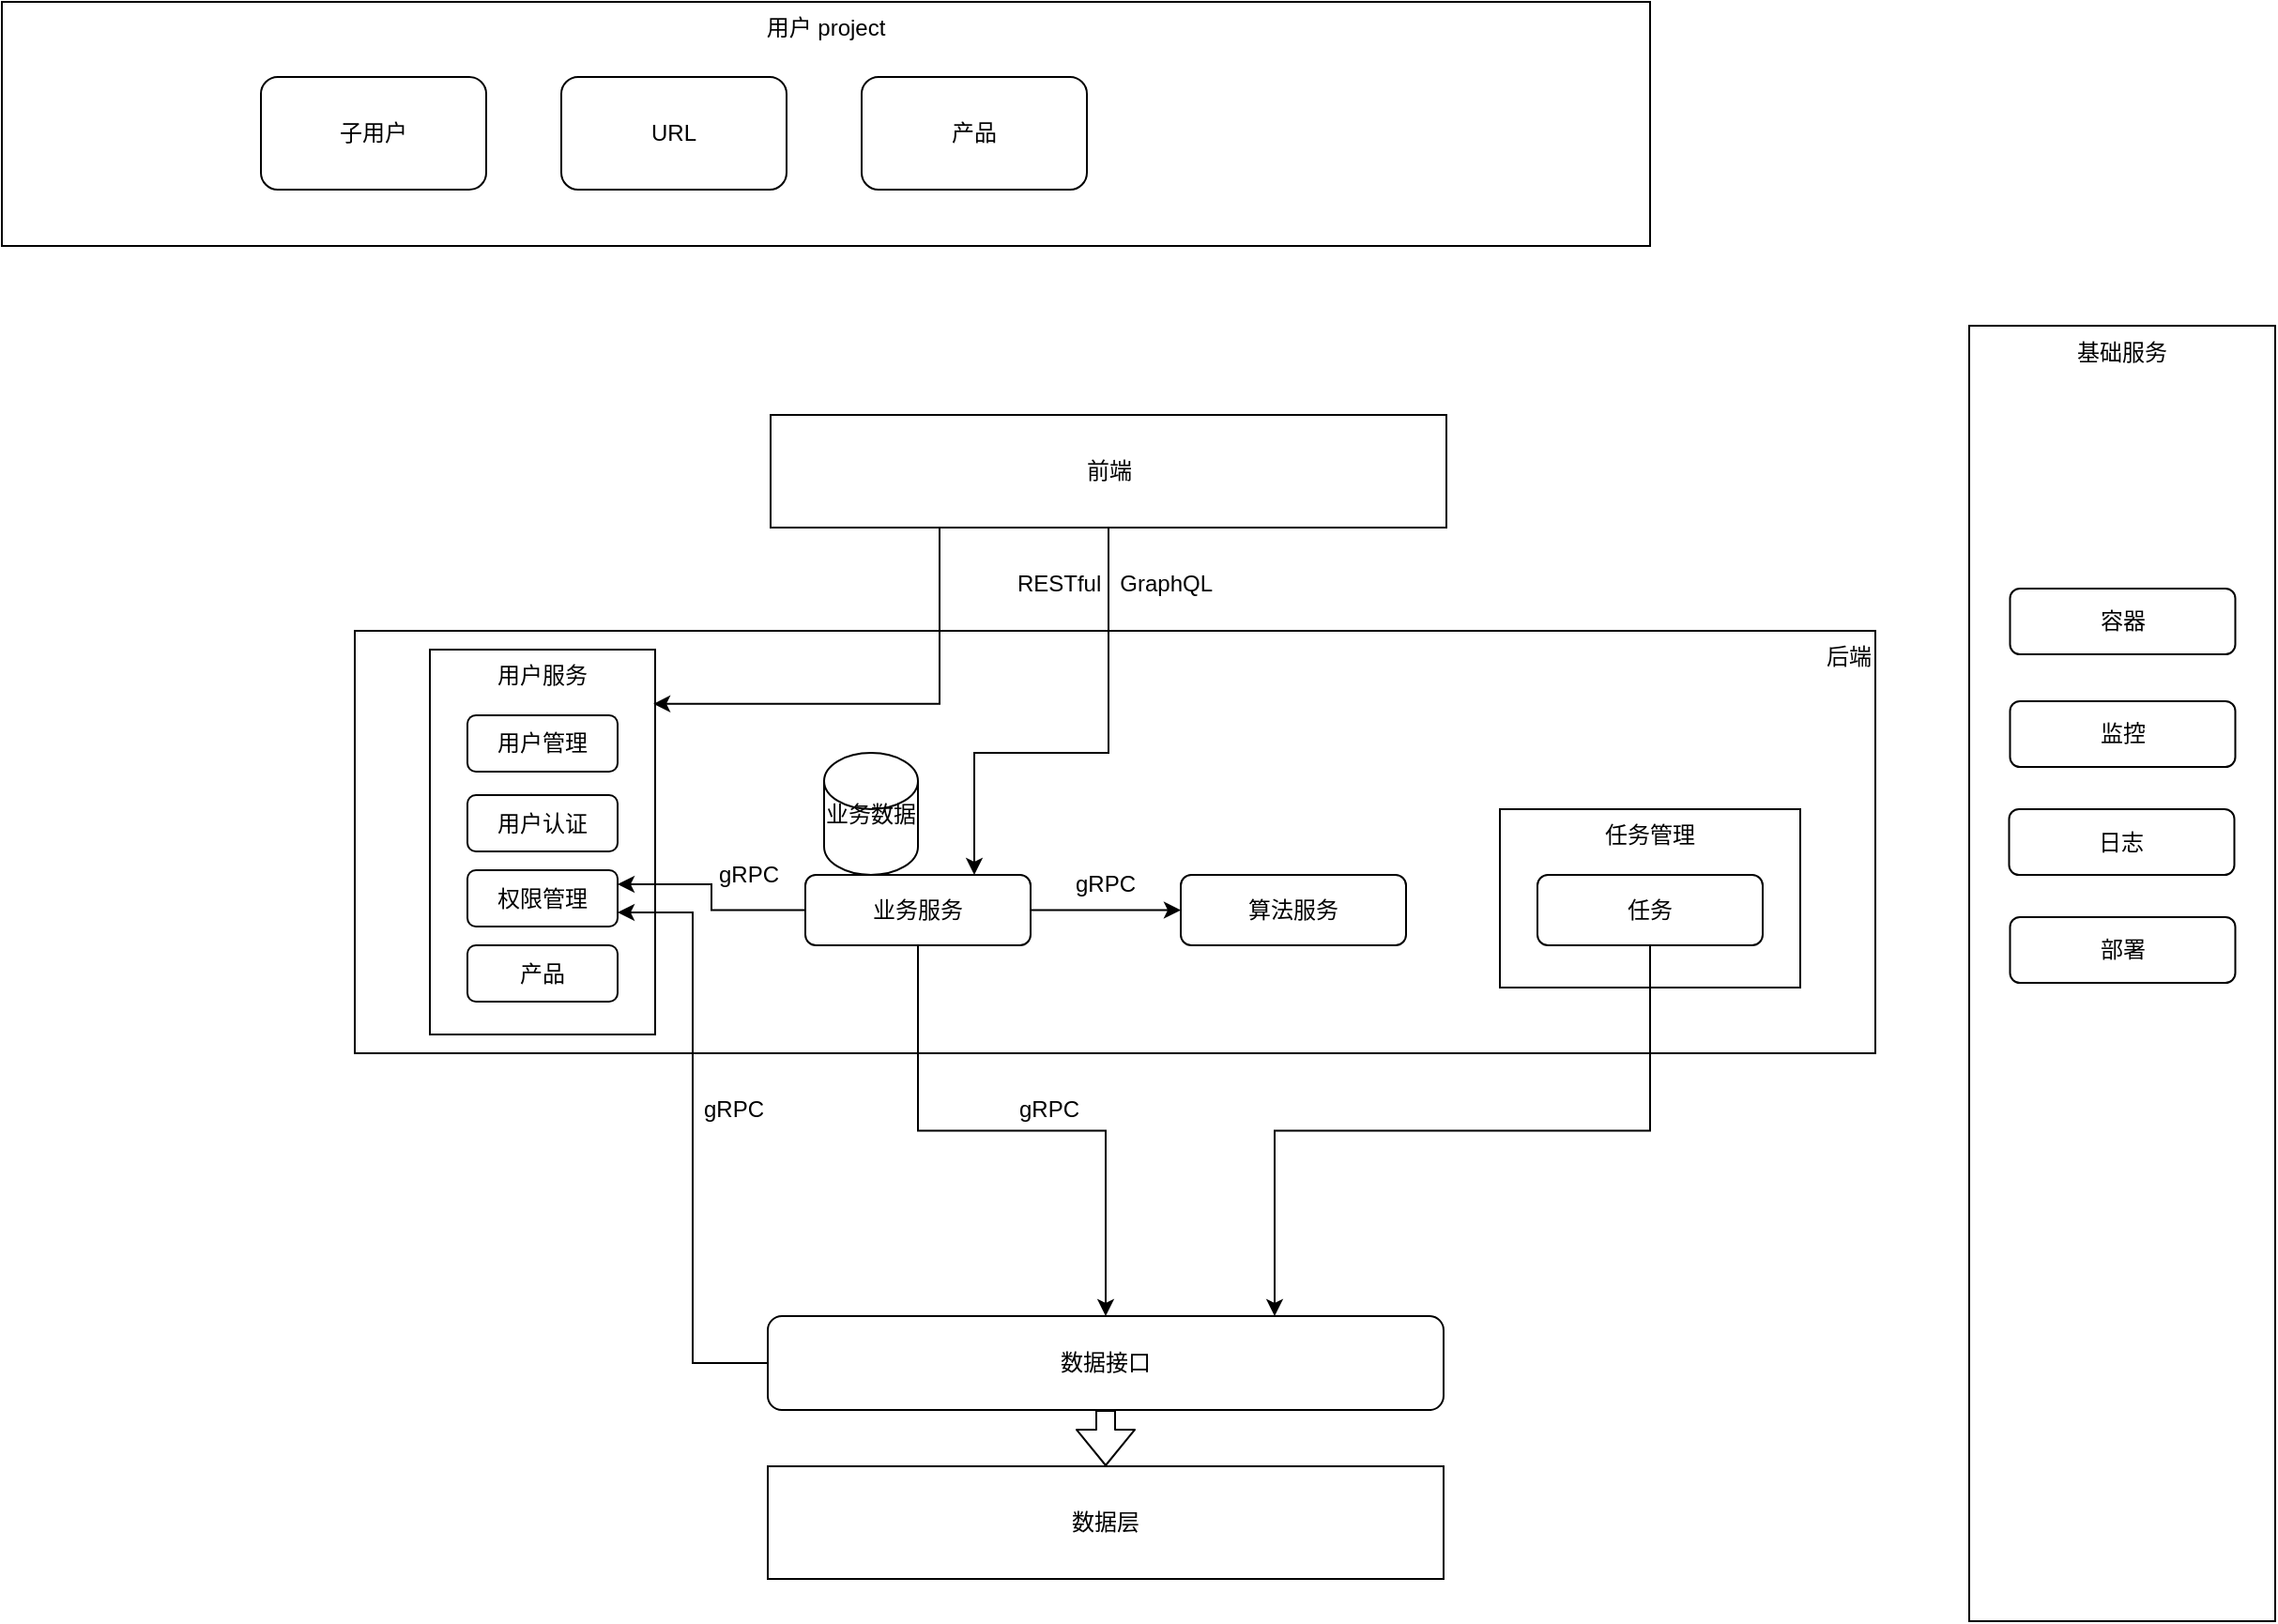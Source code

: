 <mxfile version="13.6.4" type="github">
  <diagram id="ZiBkahH8SP8CnK9dvMeT" name="第 1 页">
    <mxGraphModel dx="1712" dy="1000" grid="1" gridSize="10" guides="1" tooltips="1" connect="1" arrows="1" fold="1" page="1" pageScale="1" pageWidth="827" pageHeight="1169" math="0" shadow="0">
      <root>
        <mxCell id="0" />
        <mxCell id="1" parent="0" />
        <mxCell id="d96ztFlCBzJFWVPDQd_p-9" value="后端" style="rounded=0;whiteSpace=wrap;html=1;align=right;verticalAlign=top;" parent="1" vertex="1">
          <mxGeometry x="290" y="345" width="810" height="225" as="geometry" />
        </mxCell>
        <mxCell id="d96ztFlCBzJFWVPDQd_p-28" value="用户服务" style="rounded=0;whiteSpace=wrap;html=1;verticalAlign=top;" parent="1" vertex="1">
          <mxGeometry x="330" y="355" width="120" height="205" as="geometry" />
        </mxCell>
        <mxCell id="d96ztFlCBzJFWVPDQd_p-1" value="用户管理" style="rounded=1;whiteSpace=wrap;html=1;" parent="1" vertex="1">
          <mxGeometry x="350" y="390" width="80" height="30" as="geometry" />
        </mxCell>
        <mxCell id="d96ztFlCBzJFWVPDQd_p-2" value="用户认证" style="rounded=1;whiteSpace=wrap;html=1;" parent="1" vertex="1">
          <mxGeometry x="350" y="432.5" width="80" height="30" as="geometry" />
        </mxCell>
        <mxCell id="d96ztFlCBzJFWVPDQd_p-3" value="权限管理" style="rounded=1;whiteSpace=wrap;html=1;" parent="1" vertex="1">
          <mxGeometry x="350" y="472.5" width="80" height="30" as="geometry" />
        </mxCell>
        <mxCell id="d96ztFlCBzJFWVPDQd_p-5" value="数据层" style="rounded=0;whiteSpace=wrap;html=1;" parent="1" vertex="1">
          <mxGeometry x="510" y="790" width="360" height="60" as="geometry" />
        </mxCell>
        <mxCell id="x3b7EAD0QgJlGVdR--NG-4" style="edgeStyle=orthogonalEdgeStyle;rounded=0;orthogonalLoop=1;jettySize=auto;html=1;exitX=0;exitY=0.5;exitDx=0;exitDy=0;entryX=1;entryY=0.75;entryDx=0;entryDy=0;" edge="1" parent="1" source="d96ztFlCBzJFWVPDQd_p-6" target="d96ztFlCBzJFWVPDQd_p-3">
          <mxGeometry relative="1" as="geometry" />
        </mxCell>
        <mxCell id="d96ztFlCBzJFWVPDQd_p-6" value="数据接口" style="rounded=1;whiteSpace=wrap;html=1;" parent="1" vertex="1">
          <mxGeometry x="510" y="710" width="360" height="50" as="geometry" />
        </mxCell>
        <mxCell id="d96ztFlCBzJFWVPDQd_p-23" style="edgeStyle=orthogonalEdgeStyle;rounded=0;orthogonalLoop=1;jettySize=auto;html=1;entryX=0.5;entryY=0;entryDx=0;entryDy=0;" parent="1" source="d96ztFlCBzJFWVPDQd_p-7" target="d96ztFlCBzJFWVPDQd_p-6" edge="1">
          <mxGeometry relative="1" as="geometry" />
        </mxCell>
        <mxCell id="x3b7EAD0QgJlGVdR--NG-1" value="" style="edgeStyle=orthogonalEdgeStyle;rounded=0;orthogonalLoop=1;jettySize=auto;html=1;" edge="1" parent="1" source="d96ztFlCBzJFWVPDQd_p-7" target="d96ztFlCBzJFWVPDQd_p-8">
          <mxGeometry relative="1" as="geometry" />
        </mxCell>
        <mxCell id="x3b7EAD0QgJlGVdR--NG-5" style="edgeStyle=orthogonalEdgeStyle;rounded=0;orthogonalLoop=1;jettySize=auto;html=1;exitX=0;exitY=0.5;exitDx=0;exitDy=0;entryX=1;entryY=0.25;entryDx=0;entryDy=0;" edge="1" parent="1" source="d96ztFlCBzJFWVPDQd_p-7" target="d96ztFlCBzJFWVPDQd_p-3">
          <mxGeometry relative="1" as="geometry" />
        </mxCell>
        <mxCell id="d96ztFlCBzJFWVPDQd_p-7" value="业务服务" style="rounded=1;whiteSpace=wrap;html=1;" parent="1" vertex="1">
          <mxGeometry x="530" y="475" width="120" height="37.5" as="geometry" />
        </mxCell>
        <mxCell id="d96ztFlCBzJFWVPDQd_p-8" value="算法服务" style="rounded=1;whiteSpace=wrap;html=1;" parent="1" vertex="1">
          <mxGeometry x="730" y="475" width="120" height="37.5" as="geometry" />
        </mxCell>
        <mxCell id="d96ztFlCBzJFWVPDQd_p-12" value="基础服务" style="rounded=0;whiteSpace=wrap;html=1;verticalAlign=top;" parent="1" vertex="1">
          <mxGeometry x="1150" y="182.5" width="163" height="690" as="geometry" />
        </mxCell>
        <mxCell id="d96ztFlCBzJFWVPDQd_p-13" value="监控" style="rounded=1;whiteSpace=wrap;html=1;" parent="1" vertex="1">
          <mxGeometry x="1171.75" y="382.5" width="120" height="35" as="geometry" />
        </mxCell>
        <mxCell id="d96ztFlCBzJFWVPDQd_p-14" value="日志" style="rounded=1;whiteSpace=wrap;html=1;" parent="1" vertex="1">
          <mxGeometry x="1171.25" y="440" width="120" height="35" as="geometry" />
        </mxCell>
        <mxCell id="d96ztFlCBzJFWVPDQd_p-15" value="" style="shape=flexArrow;endArrow=classic;html=1;entryX=0.5;entryY=0;entryDx=0;entryDy=0;exitX=0.5;exitY=1;exitDx=0;exitDy=0;" parent="1" source="d96ztFlCBzJFWVPDQd_p-6" target="d96ztFlCBzJFWVPDQd_p-5" edge="1">
          <mxGeometry width="50" height="50" relative="1" as="geometry">
            <mxPoint x="770" y="775" as="sourcePoint" />
            <mxPoint x="820" y="725" as="targetPoint" />
          </mxGeometry>
        </mxCell>
        <mxCell id="d96ztFlCBzJFWVPDQd_p-18" value="用户 project" style="rounded=0;whiteSpace=wrap;html=1;verticalAlign=top;" parent="1" vertex="1">
          <mxGeometry x="102" y="10" width="878" height="130" as="geometry" />
        </mxCell>
        <mxCell id="d96ztFlCBzJFWVPDQd_p-19" value="URL" style="rounded=1;whiteSpace=wrap;html=1;" parent="1" vertex="1">
          <mxGeometry x="400" y="50" width="120" height="60" as="geometry" />
        </mxCell>
        <mxCell id="d96ztFlCBzJFWVPDQd_p-20" value="部署" style="rounded=1;whiteSpace=wrap;html=1;" parent="1" vertex="1">
          <mxGeometry x="1171.75" y="497.5" width="120" height="35" as="geometry" />
        </mxCell>
        <mxCell id="d96ztFlCBzJFWVPDQd_p-21" value="产品" style="rounded=1;whiteSpace=wrap;html=1;" parent="1" vertex="1">
          <mxGeometry x="560" y="50" width="120" height="60" as="geometry" />
        </mxCell>
        <mxCell id="d96ztFlCBzJFWVPDQd_p-22" value="子用户" style="rounded=1;whiteSpace=wrap;html=1;" parent="1" vertex="1">
          <mxGeometry x="240" y="50" width="120" height="60" as="geometry" />
        </mxCell>
        <mxCell id="d96ztFlCBzJFWVPDQd_p-30" value="产品" style="rounded=1;whiteSpace=wrap;html=1;" parent="1" vertex="1">
          <mxGeometry x="350" y="512.5" width="80" height="30" as="geometry" />
        </mxCell>
        <mxCell id="x3b7EAD0QgJlGVdR--NG-2" value="容器" style="rounded=1;whiteSpace=wrap;html=1;" vertex="1" parent="1">
          <mxGeometry x="1171.75" y="322.5" width="120" height="35" as="geometry" />
        </mxCell>
        <mxCell id="x3b7EAD0QgJlGVdR--NG-6" value="业务数据" style="shape=cylinder2;whiteSpace=wrap;html=1;boundedLbl=1;backgroundOutline=1;size=15;verticalAlign=middle;" vertex="1" parent="1">
          <mxGeometry x="540" y="410" width="50" height="65" as="geometry" />
        </mxCell>
        <mxCell id="x3b7EAD0QgJlGVdR--NG-8" style="edgeStyle=orthogonalEdgeStyle;rounded=0;orthogonalLoop=1;jettySize=auto;html=1;entryX=0.992;entryY=0.141;entryDx=0;entryDy=0;exitX=0.25;exitY=1;exitDx=0;exitDy=0;entryPerimeter=0;" edge="1" parent="1" source="x3b7EAD0QgJlGVdR--NG-7" target="d96ztFlCBzJFWVPDQd_p-28">
          <mxGeometry relative="1" as="geometry" />
        </mxCell>
        <mxCell id="x3b7EAD0QgJlGVdR--NG-9" style="edgeStyle=orthogonalEdgeStyle;rounded=0;orthogonalLoop=1;jettySize=auto;html=1;entryX=0.75;entryY=0;entryDx=0;entryDy=0;" edge="1" parent="1" source="x3b7EAD0QgJlGVdR--NG-7" target="d96ztFlCBzJFWVPDQd_p-7">
          <mxGeometry relative="1" as="geometry">
            <Array as="points">
              <mxPoint x="692" y="410" />
              <mxPoint x="620" y="410" />
            </Array>
          </mxGeometry>
        </mxCell>
        <mxCell id="x3b7EAD0QgJlGVdR--NG-7" value="前端" style="rounded=0;whiteSpace=wrap;html=1;" vertex="1" parent="1">
          <mxGeometry x="511.5" y="230" width="360" height="60" as="geometry" />
        </mxCell>
        <mxCell id="x3b7EAD0QgJlGVdR--NG-10" value="RESTful&amp;nbsp; &amp;nbsp;GraphQL" style="text;html=1;strokeColor=none;fillColor=none;align=center;verticalAlign=middle;whiteSpace=wrap;rounded=0;" vertex="1" parent="1">
          <mxGeometry x="630" y="310" width="130" height="20" as="geometry" />
        </mxCell>
        <mxCell id="x3b7EAD0QgJlGVdR--NG-11" value="gRPC" style="text;html=1;strokeColor=none;fillColor=none;align=center;verticalAlign=middle;whiteSpace=wrap;rounded=0;" vertex="1" parent="1">
          <mxGeometry x="670" y="470" width="40" height="20" as="geometry" />
        </mxCell>
        <mxCell id="x3b7EAD0QgJlGVdR--NG-12" value="gRPC" style="text;html=1;strokeColor=none;fillColor=none;align=center;verticalAlign=middle;whiteSpace=wrap;rounded=0;" vertex="1" parent="1">
          <mxGeometry x="640" y="590" width="40" height="20" as="geometry" />
        </mxCell>
        <mxCell id="x3b7EAD0QgJlGVdR--NG-13" value="gRPC" style="text;html=1;strokeColor=none;fillColor=none;align=center;verticalAlign=middle;whiteSpace=wrap;rounded=0;" vertex="1" parent="1">
          <mxGeometry x="480" y="465" width="40" height="20" as="geometry" />
        </mxCell>
        <mxCell id="x3b7EAD0QgJlGVdR--NG-14" value="gRPC" style="text;html=1;strokeColor=none;fillColor=none;align=center;verticalAlign=middle;whiteSpace=wrap;rounded=0;" vertex="1" parent="1">
          <mxGeometry x="471.5" y="590" width="40" height="20" as="geometry" />
        </mxCell>
        <mxCell id="x3b7EAD0QgJlGVdR--NG-17" value="任务管理" style="rounded=0;whiteSpace=wrap;html=1;verticalAlign=top;" vertex="1" parent="1">
          <mxGeometry x="900" y="440" width="160" height="95" as="geometry" />
        </mxCell>
        <mxCell id="x3b7EAD0QgJlGVdR--NG-15" value="任务" style="rounded=1;whiteSpace=wrap;html=1;" vertex="1" parent="1">
          <mxGeometry x="920" y="475" width="120" height="37.5" as="geometry" />
        </mxCell>
        <mxCell id="x3b7EAD0QgJlGVdR--NG-16" style="edgeStyle=orthogonalEdgeStyle;rounded=0;orthogonalLoop=1;jettySize=auto;html=1;entryX=0.75;entryY=0;entryDx=0;entryDy=0;exitX=0.5;exitY=1;exitDx=0;exitDy=0;" edge="1" parent="1" source="x3b7EAD0QgJlGVdR--NG-15" target="d96ztFlCBzJFWVPDQd_p-6">
          <mxGeometry relative="1" as="geometry" />
        </mxCell>
        <mxCell id="x3b7EAD0QgJlGVdR--NG-18" style="edgeStyle=orthogonalEdgeStyle;rounded=0;orthogonalLoop=1;jettySize=auto;html=1;exitX=0.5;exitY=1;exitDx=0;exitDy=0;" edge="1" parent="1" source="d96ztFlCBzJFWVPDQd_p-28" target="d96ztFlCBzJFWVPDQd_p-28">
          <mxGeometry relative="1" as="geometry" />
        </mxCell>
      </root>
    </mxGraphModel>
  </diagram>
</mxfile>
